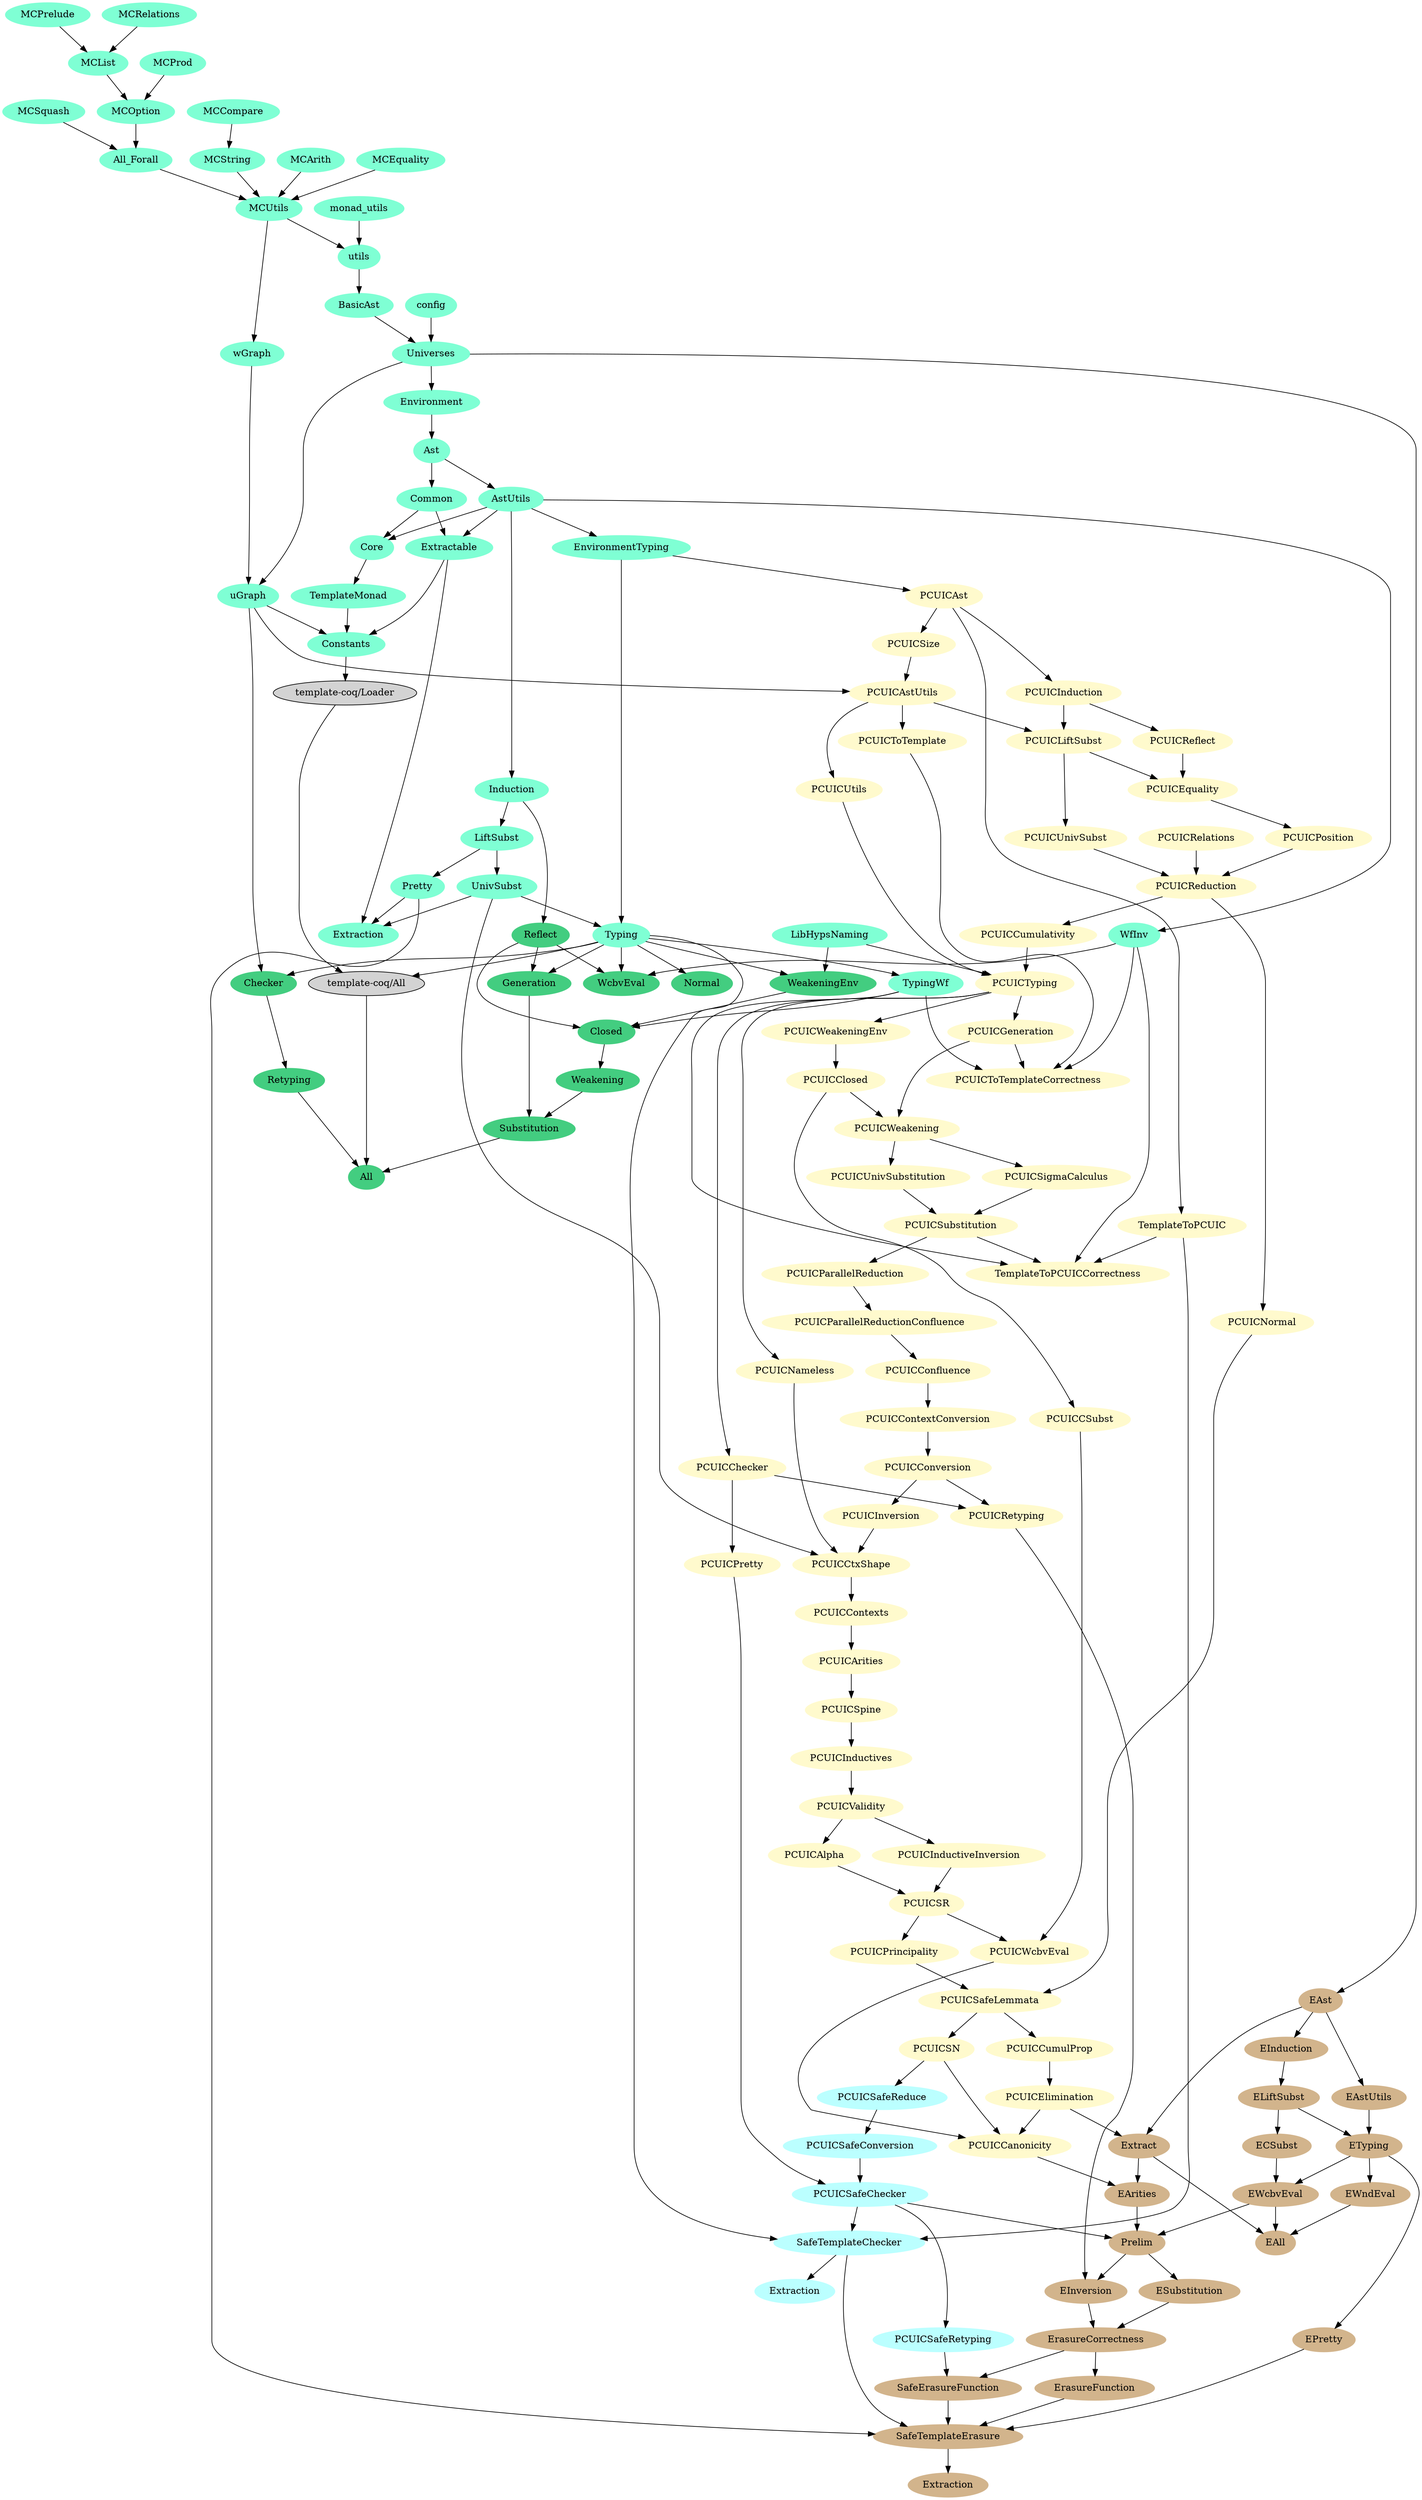 digraph dependencies {
node[style=filled]
"checker/All"[label="All", color=seagreen3]
"checker/Normal"[label="Normal", color=seagreen3]
"checker/Retyping"[label="Retyping", color=seagreen3]
"checker/WcbvEval"[label="WcbvEval", color=seagreen3]
"checker/Checker"[label="Checker", color=seagreen3]
"checker/Substitution"[label="Substitution", color=seagreen3]
"checker/Weakening"[label="Weakening", color=seagreen3]
"checker/Closed"[label="Closed", color=seagreen3]
"checker/WeakeningEnv"[label="WeakeningEnv", color=seagreen3]
"checker/Generation"[label="Generation", color=seagreen3]
"checker/Reflect"[label="Reflect", color=seagreen3]
"template-coq/Loader" -> "template-coq/All"
"template-coq/Typing" -> "template-coq/All"
"template-coq/Environment" -> "template-coq/Ast"
"template-coq/Ast" -> "template-coq/AstUtils"
"template-coq/utils" -> "template-coq/BasicAst"
"template-coq/TemplateMonad" -> "template-coq/Constants"
"template-coq/TemplateMonad/Extractable" -> "template-coq/Constants"
"template-coq/common/uGraph" -> "template-coq/Constants"
"template-coq/Universes" -> "template-coq/Environment"
"template-coq/AstUtils" -> "template-coq/EnvironmentTyping"
"template-coq/AstUtils" -> "template-coq/Induction"
"template-coq/Induction" -> "template-coq/LiftSubst"
"template-coq/Constants" -> "template-coq/Loader"
"template-coq/TemplateMonad/Core" -> "template-coq/TemplateMonad"
"template-coq/Ast" -> "template-coq/TemplateMonad/Common"
"template-coq/AstUtils" -> "template-coq/TemplateMonad/Core"
"template-coq/TemplateMonad/Common" -> "template-coq/TemplateMonad/Core"
"template-coq/AstUtils" -> "template-coq/TemplateMonad/Extractable"
"template-coq/TemplateMonad/Common" -> "template-coq/TemplateMonad/Extractable"
"template-coq/EnvironmentTyping" -> "template-coq/Typing"
"template-coq/UnivSubst" -> "template-coq/Typing"
"template-coq/Typing" -> "template-coq/TypingWf"
"template-coq/LiftSubst" -> "template-coq/UnivSubst"
"template-coq/BasicAst" -> "template-coq/Universes"
"template-coq/config" -> "template-coq/Universes"
"template-coq/AstUtils" -> "template-coq/WfInv"
"template-coq/Universes" -> "template-coq/common/uGraph"
"template-coq/utils/wGraph" -> "template-coq/common/uGraph"
"template-coq/monad_utils" -> "template-coq/utils"
"template-coq/utils/MCUtils" -> "template-coq/utils"
"template-coq/utils/MCOption" -> "template-coq/utils/All_Forall"
"template-coq/utils/MCSquash" -> "template-coq/utils/All_Forall"
"template-coq/utils/MCPrelude" -> "template-coq/utils/MCList"
"template-coq/utils/MCRelations" -> "template-coq/utils/MCList"
"template-coq/utils/MCList" -> "template-coq/utils/MCOption"
"template-coq/utils/MCProd" -> "template-coq/utils/MCOption"
"template-coq/utils/MCCompare" -> "template-coq/utils/MCString"
"template-coq/utils/All_Forall" -> "template-coq/utils/MCUtils"
"template-coq/utils/MCArith" -> "template-coq/utils/MCUtils"
"template-coq/utils/MCEquality" -> "template-coq/utils/MCUtils"
"template-coq/utils/MCString" -> "template-coq/utils/MCUtils"
"template-coq/utils/MCUtils" -> "template-coq/utils/wGraph"
"template-coq/All" -> "checker/All"
"checker/Retyping" -> "checker/All"
"checker/Substitution" -> "checker/All"
"template-coq/Typing" -> "checker/Checker"
"template-coq/common/uGraph" -> "checker/Checker"
"template-coq/TypingWf" -> "checker/Closed"
"checker/Reflect" -> "checker/Closed"
"checker/WeakeningEnv" -> "checker/Closed"
"template-coq/Typing" -> "checker/Generation"
"checker/Reflect" -> "checker/Generation"
"template-coq/Typing" -> "checker/Normal"
"template-coq/Induction" -> "checker/Reflect"
"checker/Checker" -> "checker/Retyping"
"checker/Generation" -> "checker/Substitution"
"checker/Weakening" -> "checker/Substitution"
"template-coq/Typing" -> "checker/WcbvEval"
"template-coq/WfInv" -> "checker/WcbvEval"
"checker/Reflect" -> "checker/WcbvEval"
"checker/Closed" -> "checker/Weakening"
"template-coq/Typing" -> "checker/WeakeningEnv"
"template-coq/utils/LibHypsNaming" -> "checker/WeakeningEnv"
"safechecker/Extraction"[label="Extraction", color=paleturquoise1]
"safechecker/PCUICSafeRetyping"[label="PCUICSafeRetyping", color=paleturquoise1]
"safechecker/SafeTemplateChecker"[label="SafeTemplateChecker", color=paleturquoise1]
"safechecker/PCUICSafeChecker"[label="PCUICSafeChecker", color=paleturquoise1]
"safechecker/PCUICSafeConversion"[label="PCUICSafeConversion", color=paleturquoise1]
"safechecker/PCUICSafeReduce"[label="PCUICSafeReduce", color=paleturquoise1]
"pcuic/PCUICValidity" -> "pcuic/PCUICAlpha"
"pcuic/PCUICContexts" -> "pcuic/PCUICArities"
"template-coq/EnvironmentTyping" -> "pcuic/PCUICAst"
"pcuic/PCUICSize" -> "pcuic/PCUICAstUtils"
"template-coq/common/uGraph" -> "pcuic/PCUICAstUtils"
"pcuic/PCUICTyping" -> "pcuic/PCUICChecker"
"pcuic/PCUICWeakeningEnv" -> "pcuic/PCUICClosed"
"pcuic/PCUICParallelReductionConfluence" -> "pcuic/PCUICConfluence"
"pcuic/PCUICConfluence" -> "pcuic/PCUICContextConversion"
"pcuic/PCUICCtxShape" -> "pcuic/PCUICContexts"
"pcuic/PCUICContextConversion" -> "pcuic/PCUICConversion"
"pcuic/PCUICInversion" -> "pcuic/PCUICCtxShape"
"pcuic/PCUICNameless" -> "pcuic/PCUICCtxShape"
"template-coq/UnivSubst" -> "pcuic/PCUICCtxShape"
"pcuic/PCUICReduction" -> "pcuic/PCUICCumulativity"
"pcuic/PCUICLiftSubst" -> "pcuic/PCUICEquality"
"pcuic/PCUICReflect" -> "pcuic/PCUICEquality"
"pcuic/PCUICTyping" -> "pcuic/PCUICGeneration"
"pcuic/PCUICAst" -> "pcuic/PCUICInduction"
"pcuic/PCUICValidity" -> "pcuic/PCUICInductiveInversion"
"pcuic/PCUICSpine" -> "pcuic/PCUICInductives"
"pcuic/PCUICConversion" -> "pcuic/PCUICInversion"
"pcuic/PCUICAstUtils" -> "pcuic/PCUICLiftSubst"
"pcuic/PCUICInduction" -> "pcuic/PCUICLiftSubst"
"pcuic/PCUICTyping" -> "pcuic/PCUICNameless"
"pcuic/PCUICReduction" -> "pcuic/PCUICNormal"
"pcuic/PCUICSubstitution" -> "pcuic/PCUICParallelReduction"
"pcuic/PCUICParallelReduction" -> "pcuic/PCUICParallelReductionConfluence"
"pcuic/PCUICEquality" -> "pcuic/PCUICPosition"
"pcuic/PCUICChecker" -> "pcuic/PCUICPretty"
"pcuic/PCUICSR" -> "pcuic/PCUICPrincipality"
"pcuic/PCUICPosition" -> "pcuic/PCUICReduction"
"pcuic/PCUICRelations" -> "pcuic/PCUICReduction"
"pcuic/PCUICUnivSubst" -> "pcuic/PCUICReduction"
"pcuic/PCUICInduction" -> "pcuic/PCUICReflect"
"pcuic/PCUICSafeLemmata" -> "pcuic/PCUICSN"
"pcuic/PCUICAlpha" -> "pcuic/PCUICSR"
"pcuic/PCUICInductiveInversion" -> "pcuic/PCUICSR"
"pcuic/PCUICNormal" -> "pcuic/PCUICSafeLemmata"
"pcuic/PCUICPrincipality" -> "pcuic/PCUICSafeLemmata"
"pcuic/PCUICWeakening" -> "pcuic/PCUICSigmaCalculus"
"pcuic/PCUICAst" -> "pcuic/PCUICSize"
"pcuic/PCUICArities" -> "pcuic/PCUICSpine"
"pcuic/PCUICSigmaCalculus" -> "pcuic/PCUICSubstitution"
"pcuic/PCUICUnivSubstitution" -> "pcuic/PCUICSubstitution"
"pcuic/PCUICCumulativity" -> "pcuic/PCUICTyping"
"pcuic/PCUICUtils" -> "pcuic/PCUICTyping"
"template-coq/utils/LibHypsNaming" -> "pcuic/PCUICTyping"
"pcuic/PCUICLiftSubst" -> "pcuic/PCUICUnivSubst"
"pcuic/PCUICWeakening" -> "pcuic/PCUICUnivSubstitution"
"pcuic/PCUICAstUtils" -> "pcuic/PCUICUtils"
"pcuic/PCUICInductives" -> "pcuic/PCUICValidity"
"pcuic/PCUICClosed" -> "pcuic/PCUICWeakening"
"pcuic/PCUICGeneration" -> "pcuic/PCUICWeakening"
"pcuic/PCUICTyping" -> "pcuic/PCUICWeakeningEnv"
"pcuic/PCUICAst" -> "pcuic/TemplateToPCUIC"
"safechecker/SafeTemplateChecker" -> "safechecker/Extraction"
"pcuic/PCUICPretty" -> "safechecker/PCUICSafeChecker"
"safechecker/PCUICSafeConversion" -> "safechecker/PCUICSafeChecker"
"safechecker/PCUICSafeReduce" -> "safechecker/PCUICSafeConversion"
"pcuic/PCUICSN" -> "safechecker/PCUICSafeReduce"
"safechecker/PCUICSafeChecker" -> "safechecker/PCUICSafeRetyping"
"pcuic/TemplateToPCUIC" -> "safechecker/SafeTemplateChecker"
"template-coq/Typing" -> "safechecker/SafeTemplateChecker"
"safechecker/PCUICSafeChecker" -> "safechecker/SafeTemplateChecker"
"pcuic/PCUICToTemplateCorrectness"[label="PCUICToTemplateCorrectness", color=lemonchiffon1]
"pcuic/PCUICToTemplate"[label="PCUICToTemplate", color=lemonchiffon1]
"pcuic/TemplateToPCUICCorrectness"[label="TemplateToPCUICCorrectness", color=lemonchiffon1]
"pcuic/TemplateToPCUIC"[label="TemplateToPCUIC", color=lemonchiffon1]
"pcuic/PCUICSafeLemmata"[label="PCUICSafeLemmata", color=lemonchiffon1]
"pcuic/PCUICSigmaCalculus"[label="PCUICSigmaCalculus", color=lemonchiffon1]
"pcuic/PCUICSN"[label="PCUICSN", color=lemonchiffon1]
"pcuic/PCUICElimination"[label="PCUICElimination", color=lemonchiffon1]
"pcuic/PCUICCumulProp"[label="PCUICCumulProp", color=lemonchiffon1]
"pcuic/PCUICRetyping"[label="PCUICRetyping", color=lemonchiffon1]
"pcuic/PCUICPretty"[label="PCUICPretty", color=lemonchiffon1]
"pcuic/PCUICChecker"[label="PCUICChecker", color=lemonchiffon1]
"pcuic/PCUICWcbvEval"[label="PCUICWcbvEval", color=lemonchiffon1]
"pcuic/PCUICCSubst"[label="PCUICCSubst", color=lemonchiffon1]
"pcuic/PCUICCanonicity"[label="PCUICCanonicity", color=lemonchiffon1]
"pcuic/PCUICSR"[label="PCUICSR", color=lemonchiffon1]
"pcuic/PCUICInductiveInversion"[label="PCUICInductiveInversion", color=lemonchiffon1]
"pcuic/PCUICValidity"[label="PCUICValidity", color=lemonchiffon1]
"pcuic/PCUICInductives"[label="PCUICInductives", color=lemonchiffon1]
"pcuic/PCUICSpine"[label="PCUICSpine", color=lemonchiffon1]
"pcuic/PCUICArities"[label="PCUICArities", color=lemonchiffon1]
"pcuic/PCUICContexts"[label="PCUICContexts", color=lemonchiffon1]
"pcuic/PCUICCtxShape"[label="PCUICCtxShape", color=lemonchiffon1]
"pcuic/PCUICPrincipality"[label="PCUICPrincipality", color=lemonchiffon1]
"pcuic/PCUICAlpha"[label="PCUICAlpha", color=lemonchiffon1]
"pcuic/PCUICGeneration"[label="PCUICGeneration", color=lemonchiffon1]
"pcuic/PCUICConversion"[label="PCUICConversion", color=lemonchiffon1]
"pcuic/PCUICContextConversion"[label="PCUICContextConversion", color=lemonchiffon1]
"pcuic/PCUICConfluence"[label="PCUICConfluence", color=lemonchiffon1]
"pcuic/PCUICParallelReductionConfluence"[label="PCUICParallelReductionConfluence", color=lemonchiffon1]
"pcuic/PCUICParallelReduction"[label="PCUICParallelReduction", color=lemonchiffon1]
"pcuic/PCUICReduction"[label="PCUICReduction", color=lemonchiffon1]
"pcuic/PCUICCumulativity"[label="PCUICCumulativity", color=lemonchiffon1]
"pcuic/PCUICSubstitution"[label="PCUICSubstitution", color=lemonchiffon1]
"pcuic/PCUICUnivSubstitution"[label="PCUICUnivSubstitution", color=lemonchiffon1]
"pcuic/PCUICWeakening"[label="PCUICWeakening", color=lemonchiffon1]
"pcuic/PCUICClosed"[label="PCUICClosed", color=lemonchiffon1]
"pcuic/PCUICWeakeningEnv"[label="PCUICWeakeningEnv", color=lemonchiffon1]
"pcuic/PCUICEquality"[label="PCUICEquality", color=lemonchiffon1]
"pcuic/PCUICNameless"[label="PCUICNameless", color=lemonchiffon1]
"pcuic/PCUICNormal"[label="PCUICNormal", color=lemonchiffon1]
"pcuic/PCUICPosition"[label="PCUICPosition", color=lemonchiffon1]
"pcuic/PCUICInversion"[label="PCUICInversion", color=lemonchiffon1]
"pcuic/PCUICTyping"[label="PCUICTyping", color=lemonchiffon1]
"pcuic/PCUICUnivSubst"[label="PCUICUnivSubst", color=lemonchiffon1]
"pcuic/PCUICLiftSubst"[label="PCUICLiftSubst", color=lemonchiffon1]
"pcuic/PCUICReflect"[label="PCUICReflect", color=lemonchiffon1]
"pcuic/PCUICInduction"[label="PCUICInduction", color=lemonchiffon1]
"pcuic/PCUICAstUtils"[label="PCUICAstUtils", color=lemonchiffon1]
"pcuic/PCUICSize"[label="PCUICSize", color=lemonchiffon1]
"pcuic/PCUICAst"[label="PCUICAst", color=lemonchiffon1]
"pcuic/PCUICRelations"[label="PCUICRelations", color=lemonchiffon1]
"pcuic/PCUICUtils"[label="PCUICUtils", color=lemonchiffon1]
"pcuic/PCUICClosed" -> "pcuic/PCUICCSubst"
"pcuic/PCUICElimination" -> "pcuic/PCUICCanonicity"
"pcuic/PCUICSN" -> "pcuic/PCUICCanonicity"
"pcuic/PCUICWcbvEval" -> "pcuic/PCUICCanonicity"
"pcuic/PCUICSafeLemmata" -> "pcuic/PCUICCumulProp"
"pcuic/PCUICCumulProp" -> "pcuic/PCUICElimination"
"pcuic/PCUICChecker" -> "pcuic/PCUICRetyping"
"pcuic/PCUICConversion" -> "pcuic/PCUICRetyping"
"pcuic/PCUICAstUtils" -> "pcuic/PCUICToTemplate"
"template-coq/TypingWf" -> "pcuic/PCUICToTemplateCorrectness"
"template-coq/WfInv" -> "pcuic/PCUICToTemplateCorrectness"
"pcuic/PCUICGeneration" -> "pcuic/PCUICToTemplateCorrectness"
"pcuic/PCUICToTemplate" -> "pcuic/PCUICToTemplateCorrectness"
"pcuic/PCUICCSubst" -> "pcuic/PCUICWcbvEval"
"pcuic/PCUICSR" -> "pcuic/PCUICWcbvEval"
"template-coq/TypingWf" -> "pcuic/TemplateToPCUICCorrectness"
"template-coq/WfInv" -> "pcuic/TemplateToPCUICCorrectness"
"pcuic/PCUICSubstitution" -> "pcuic/TemplateToPCUICCorrectness"
"pcuic/TemplateToPCUIC" -> "pcuic/TemplateToPCUICCorrectness"
"template-coq/Extraction"[label="Extraction", color=aquamarine]
"template-coq/Constants"[label="Constants", color=aquamarine]
"template-coq/monad_utils"[label="monad_utils", color=aquamarine]
"template-coq/TemplateMonad/Extractable"[label="Extractable", color=aquamarine]
"template-coq/TemplateMonad/Core"[label="Core", color=aquamarine]
"template-coq/TemplateMonad/Common"[label="Common", color=aquamarine]
"template-coq/TemplateMonad"[label="TemplateMonad", color=aquamarine]
"template-coq/TypingWf"[label="TypingWf", color=aquamarine]
"template-coq/Typing"[label="Typing", color=aquamarine]
"template-coq/WfInv"[label="WfInv", color=aquamarine]
"template-coq/EnvironmentTyping"[label="EnvironmentTyping", color=aquamarine]
"template-coq/Pretty"[label="Pretty", color=aquamarine]
"template-coq/UnivSubst"[label="UnivSubst", color=aquamarine]
"template-coq/LiftSubst"[label="LiftSubst", color=aquamarine]
"template-coq/Induction"[label="Induction", color=aquamarine]
"template-coq/AstUtils"[label="AstUtils", color=aquamarine]
"template-coq/Ast"[label="Ast", color=aquamarine]
"template-coq/Environment"[label="Environment", color=aquamarine]
"template-coq/BasicAst"[label="BasicAst", color=aquamarine]
"template-coq/Universes"[label="Universes", color=aquamarine]
"template-coq/config"[label="config", color=aquamarine]
"template-coq/utils"[label="utils", color=aquamarine]
"template-coq/common/uGraph"[label="uGraph", color=aquamarine]
"template-coq/utils/MCUtils"[label="MCUtils", color=aquamarine]
"template-coq/utils/wGraph"[label="wGraph", color=aquamarine]
"template-coq/utils/MCString"[label="MCString", color=aquamarine]
"template-coq/utils/MCSquash"[label="MCSquash", color=aquamarine]
"template-coq/utils/MCRelations"[label="MCRelations", color=aquamarine]
"template-coq/utils/MCProd"[label="MCProd", color=aquamarine]
"template-coq/utils/MCOption"[label="MCOption", color=aquamarine]
"template-coq/utils/MCList"[label="MCList", color=aquamarine]
"template-coq/utils/LibHypsNaming"[label="LibHypsNaming", color=aquamarine]
"template-coq/utils/MCEquality"[label="MCEquality", color=aquamarine]
"template-coq/utils/MCCompare"[label="MCCompare", color=aquamarine]
"template-coq/utils/MCArith"[label="MCArith", color=aquamarine]
"template-coq/utils/All_Forall"[label="All_Forall", color=aquamarine]
"template-coq/utils/MCPrelude"[label="MCPrelude", color=aquamarine]
"template-coq/Pretty" -> "template-coq/Extraction"
"template-coq/TemplateMonad/Extractable" -> "template-coq/Extraction"
"template-coq/UnivSubst" -> "template-coq/Extraction"
"template-coq/LiftSubst" -> "template-coq/Pretty"
"erasure/SafeTemplateErasure"[label="SafeTemplateErasure", color=tan]
"erasure/SafeErasureFunction"[label="SafeErasureFunction", color=tan]
"erasure/ErasureFunction"[label="ErasureFunction", color=tan]
"erasure/ErasureCorrectness"[label="ErasureCorrectness", color=tan]
"erasure/EArities"[label="EArities", color=tan]
"erasure/EInversion"[label="EInversion", color=tan]
"erasure/ESubstitution"[label="ESubstitution", color=tan]
"erasure/Prelim"[label="Prelim", color=tan]
"erasure/Extraction"[label="Extraction", color=tan]
"erasure/EAll"[label="EAll", color=tan]
"erasure/Extract"[label="Extract", color=tan]
"erasure/ETyping"[label="ETyping", color=tan]
"erasure/EWndEval"[label="EWndEval", color=tan]
"erasure/EWcbvEval"[label="EWcbvEval", color=tan]
"erasure/ECSubst"[label="ECSubst", color=tan]
"erasure/EPretty"[label="EPretty", color=tan]
"erasure/ELiftSubst"[label="ELiftSubst", color=tan]
"erasure/EInduction"[label="EInduction", color=tan]
"erasure/EAstUtils"[label="EAstUtils", color=tan]
"erasure/EAst"[label="EAst", color=tan]
"erasure/EWcbvEval" -> "erasure/EAll"
"erasure/EWndEval" -> "erasure/EAll"
"erasure/Extract" -> "erasure/EAll"
"pcuic/PCUICCanonicity" -> "erasure/EArities"
"erasure/Extract" -> "erasure/EArities"
"template-coq/Universes" -> "erasure/EAst"
"erasure/EAst" -> "erasure/EAstUtils"
"erasure/ELiftSubst" -> "erasure/ECSubst"
"erasure/EAst" -> "erasure/EInduction"
"pcuic/PCUICRetyping" -> "erasure/EInversion"
"erasure/Prelim" -> "erasure/EInversion"
"erasure/EInduction" -> "erasure/ELiftSubst"
"erasure/ETyping" -> "erasure/EPretty"
"erasure/Prelim" -> "erasure/ESubstitution"
"erasure/EAstUtils" -> "erasure/ETyping"
"erasure/ELiftSubst" -> "erasure/ETyping"
"erasure/ECSubst" -> "erasure/EWcbvEval"
"erasure/ETyping" -> "erasure/EWcbvEval"
"erasure/ETyping" -> "erasure/EWndEval"
"erasure/EInversion" -> "erasure/ErasureCorrectness"
"erasure/ESubstitution" -> "erasure/ErasureCorrectness"
"erasure/ErasureCorrectness" -> "erasure/ErasureFunction"
"pcuic/PCUICElimination" -> "erasure/Extract"
"erasure/EAst" -> "erasure/Extract"
"erasure/SafeTemplateErasure" -> "erasure/Extraction"
"safechecker/PCUICSafeChecker" -> "erasure/Prelim"
"erasure/EArities" -> "erasure/Prelim"
"erasure/EWcbvEval" -> "erasure/Prelim"
"safechecker/PCUICSafeRetyping" -> "erasure/SafeErasureFunction"
"erasure/ErasureCorrectness" -> "erasure/SafeErasureFunction"
"safechecker/SafeTemplateChecker" -> "erasure/SafeTemplateErasure"
"template-coq/Pretty" -> "erasure/SafeTemplateErasure"
"erasure/EPretty" -> "erasure/SafeTemplateErasure"
"erasure/ErasureFunction" -> "erasure/SafeTemplateErasure"
"erasure/SafeErasureFunction" -> "erasure/SafeTemplateErasure"
}
